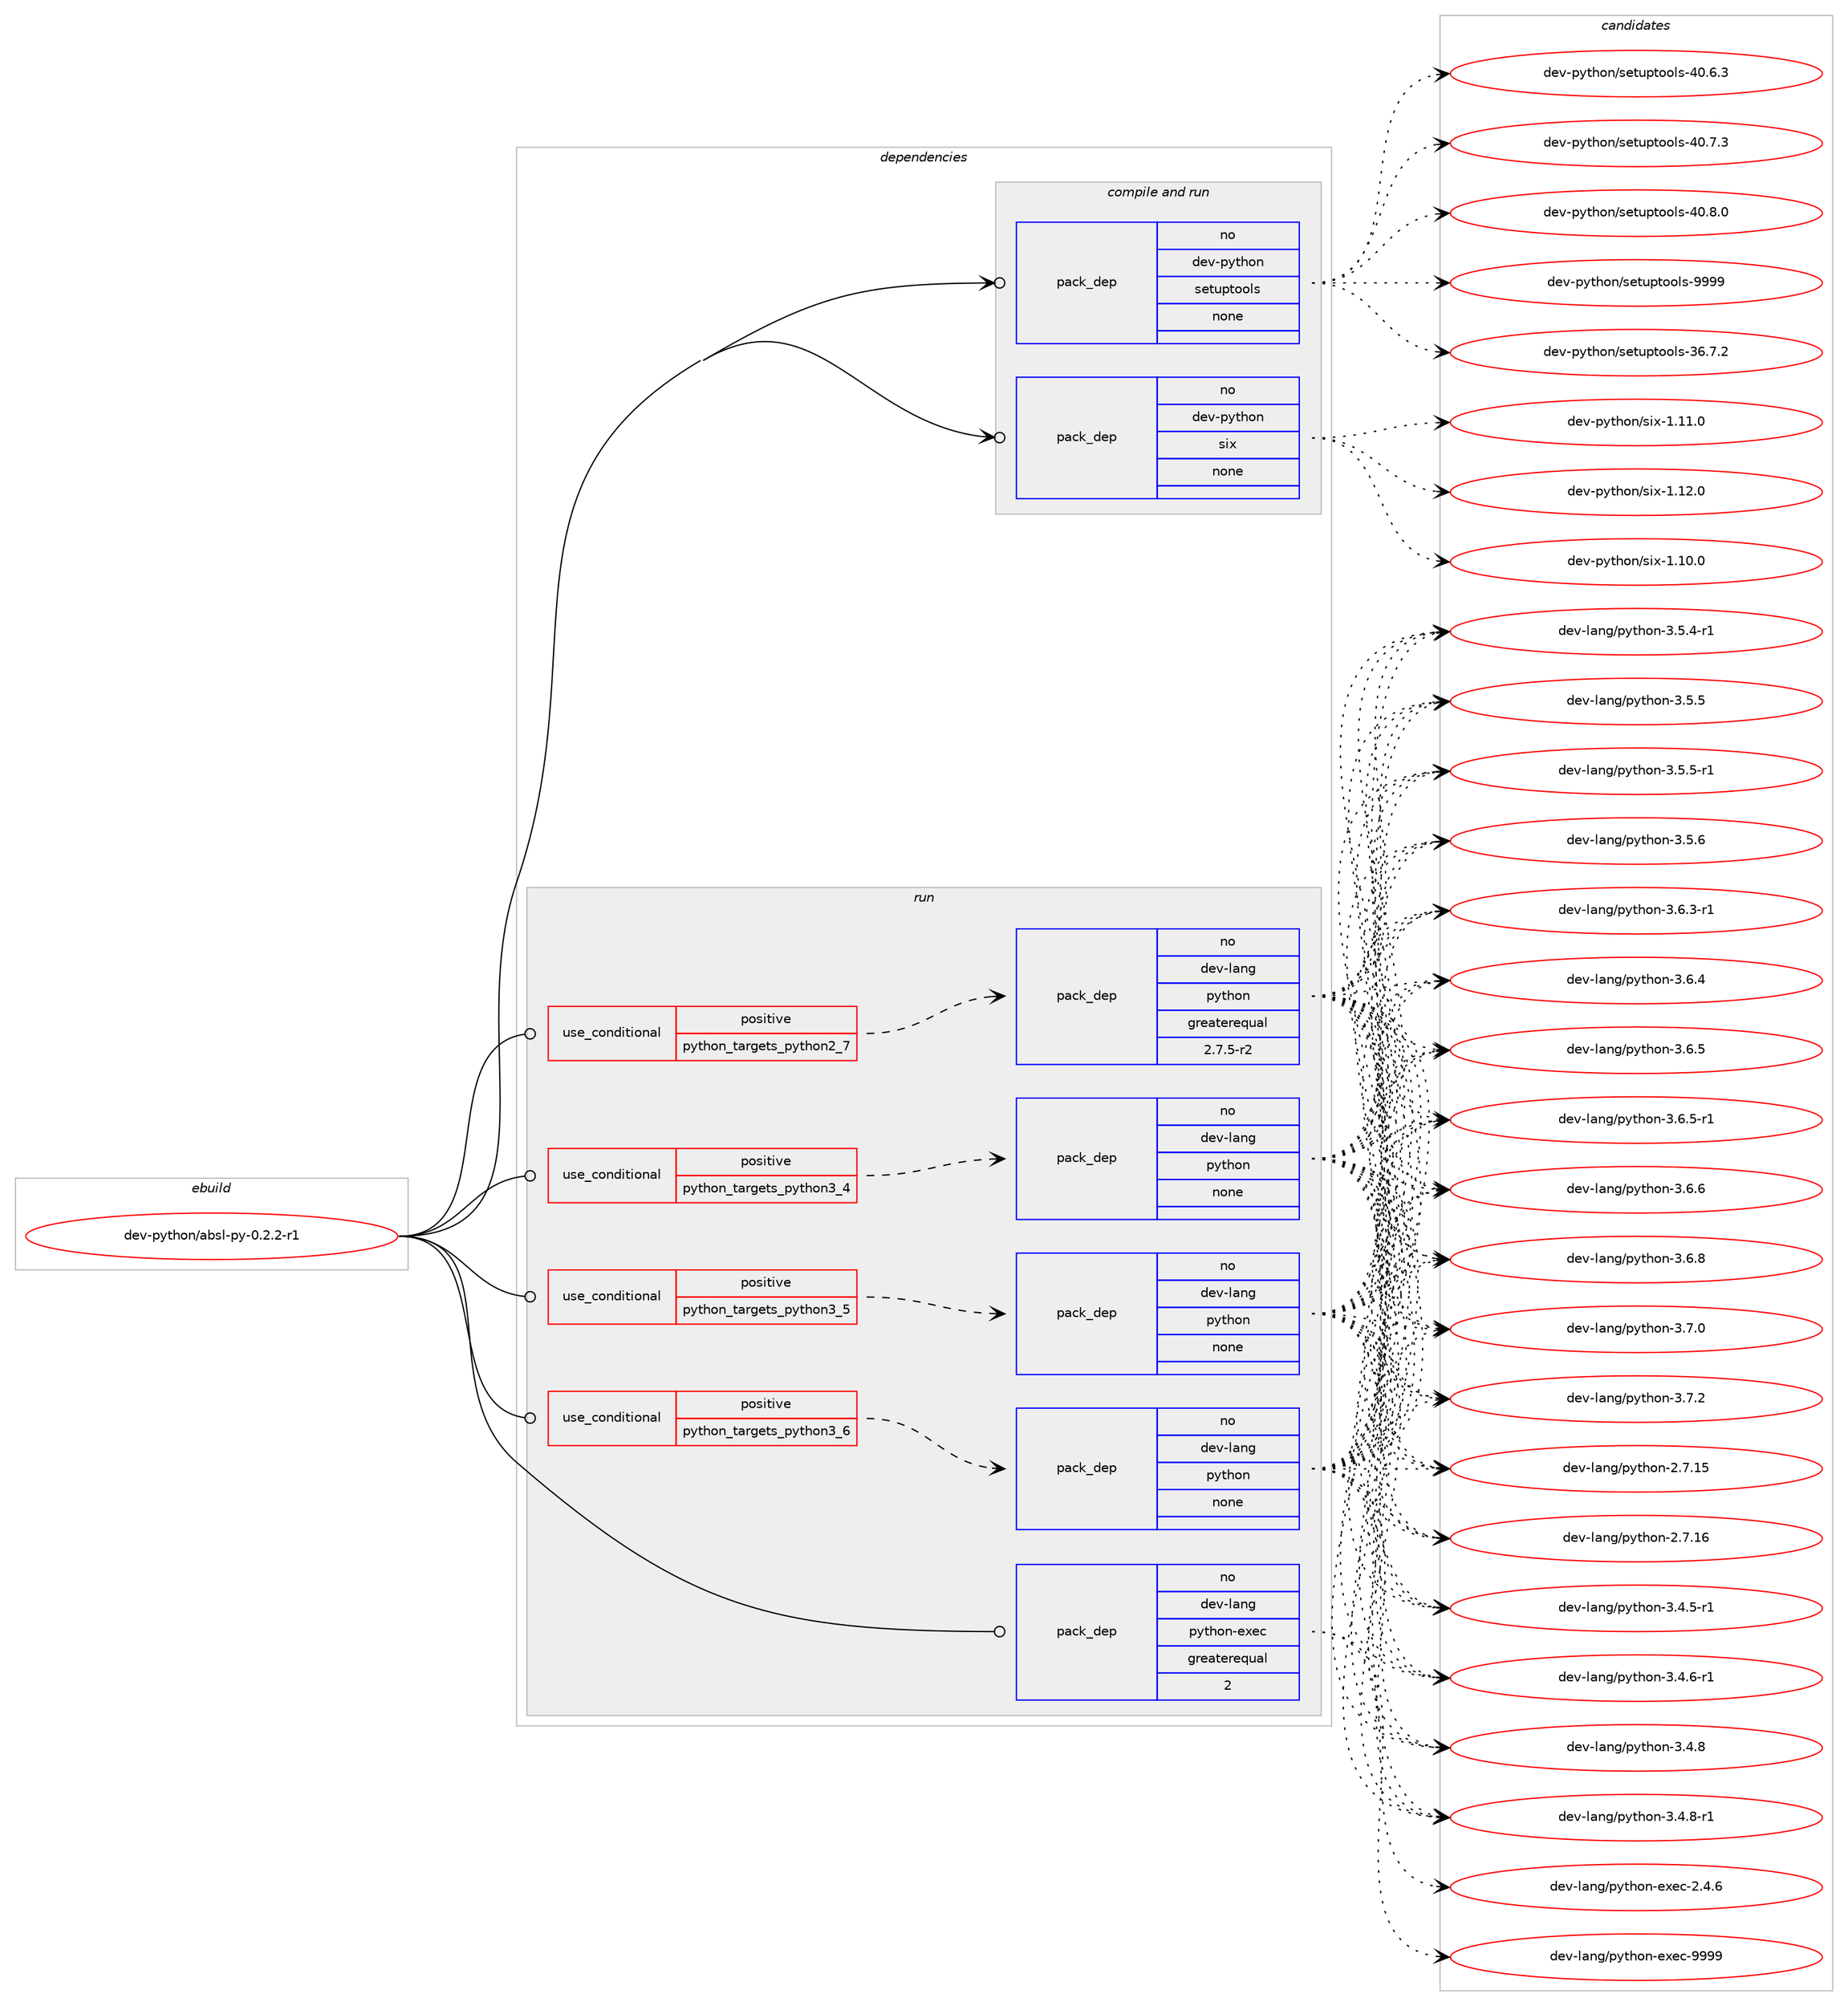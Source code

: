 digraph prolog {

# *************
# Graph options
# *************

newrank=true;
concentrate=true;
compound=true;
graph [rankdir=LR,fontname=Helvetica,fontsize=10,ranksep=1.5];#, ranksep=2.5, nodesep=0.2];
edge  [arrowhead=vee];
node  [fontname=Helvetica,fontsize=10];

# **********
# The ebuild
# **********

subgraph cluster_leftcol {
color=gray;
rank=same;
label=<<i>ebuild</i>>;
id [label="dev-python/absl-py-0.2.2-r1", color=red, width=4, href="../dev-python/absl-py-0.2.2-r1.svg"];
}

# ****************
# The dependencies
# ****************

subgraph cluster_midcol {
color=gray;
label=<<i>dependencies</i>>;
subgraph cluster_compile {
fillcolor="#eeeeee";
style=filled;
label=<<i>compile</i>>;
}
subgraph cluster_compileandrun {
fillcolor="#eeeeee";
style=filled;
label=<<i>compile and run</i>>;
subgraph pack1003807 {
dependency1397611 [label=<<TABLE BORDER="0" CELLBORDER="1" CELLSPACING="0" CELLPADDING="4" WIDTH="220"><TR><TD ROWSPAN="6" CELLPADDING="30">pack_dep</TD></TR><TR><TD WIDTH="110">no</TD></TR><TR><TD>dev-python</TD></TR><TR><TD>setuptools</TD></TR><TR><TD>none</TD></TR><TR><TD></TD></TR></TABLE>>, shape=none, color=blue];
}
id:e -> dependency1397611:w [weight=20,style="solid",arrowhead="odotvee"];
subgraph pack1003808 {
dependency1397612 [label=<<TABLE BORDER="0" CELLBORDER="1" CELLSPACING="0" CELLPADDING="4" WIDTH="220"><TR><TD ROWSPAN="6" CELLPADDING="30">pack_dep</TD></TR><TR><TD WIDTH="110">no</TD></TR><TR><TD>dev-python</TD></TR><TR><TD>six</TD></TR><TR><TD>none</TD></TR><TR><TD></TD></TR></TABLE>>, shape=none, color=blue];
}
id:e -> dependency1397612:w [weight=20,style="solid",arrowhead="odotvee"];
}
subgraph cluster_run {
fillcolor="#eeeeee";
style=filled;
label=<<i>run</i>>;
subgraph cond370579 {
dependency1397613 [label=<<TABLE BORDER="0" CELLBORDER="1" CELLSPACING="0" CELLPADDING="4"><TR><TD ROWSPAN="3" CELLPADDING="10">use_conditional</TD></TR><TR><TD>positive</TD></TR><TR><TD>python_targets_python2_7</TD></TR></TABLE>>, shape=none, color=red];
subgraph pack1003809 {
dependency1397614 [label=<<TABLE BORDER="0" CELLBORDER="1" CELLSPACING="0" CELLPADDING="4" WIDTH="220"><TR><TD ROWSPAN="6" CELLPADDING="30">pack_dep</TD></TR><TR><TD WIDTH="110">no</TD></TR><TR><TD>dev-lang</TD></TR><TR><TD>python</TD></TR><TR><TD>greaterequal</TD></TR><TR><TD>2.7.5-r2</TD></TR></TABLE>>, shape=none, color=blue];
}
dependency1397613:e -> dependency1397614:w [weight=20,style="dashed",arrowhead="vee"];
}
id:e -> dependency1397613:w [weight=20,style="solid",arrowhead="odot"];
subgraph cond370580 {
dependency1397615 [label=<<TABLE BORDER="0" CELLBORDER="1" CELLSPACING="0" CELLPADDING="4"><TR><TD ROWSPAN="3" CELLPADDING="10">use_conditional</TD></TR><TR><TD>positive</TD></TR><TR><TD>python_targets_python3_4</TD></TR></TABLE>>, shape=none, color=red];
subgraph pack1003810 {
dependency1397616 [label=<<TABLE BORDER="0" CELLBORDER="1" CELLSPACING="0" CELLPADDING="4" WIDTH="220"><TR><TD ROWSPAN="6" CELLPADDING="30">pack_dep</TD></TR><TR><TD WIDTH="110">no</TD></TR><TR><TD>dev-lang</TD></TR><TR><TD>python</TD></TR><TR><TD>none</TD></TR><TR><TD></TD></TR></TABLE>>, shape=none, color=blue];
}
dependency1397615:e -> dependency1397616:w [weight=20,style="dashed",arrowhead="vee"];
}
id:e -> dependency1397615:w [weight=20,style="solid",arrowhead="odot"];
subgraph cond370581 {
dependency1397617 [label=<<TABLE BORDER="0" CELLBORDER="1" CELLSPACING="0" CELLPADDING="4"><TR><TD ROWSPAN="3" CELLPADDING="10">use_conditional</TD></TR><TR><TD>positive</TD></TR><TR><TD>python_targets_python3_5</TD></TR></TABLE>>, shape=none, color=red];
subgraph pack1003811 {
dependency1397618 [label=<<TABLE BORDER="0" CELLBORDER="1" CELLSPACING="0" CELLPADDING="4" WIDTH="220"><TR><TD ROWSPAN="6" CELLPADDING="30">pack_dep</TD></TR><TR><TD WIDTH="110">no</TD></TR><TR><TD>dev-lang</TD></TR><TR><TD>python</TD></TR><TR><TD>none</TD></TR><TR><TD></TD></TR></TABLE>>, shape=none, color=blue];
}
dependency1397617:e -> dependency1397618:w [weight=20,style="dashed",arrowhead="vee"];
}
id:e -> dependency1397617:w [weight=20,style="solid",arrowhead="odot"];
subgraph cond370582 {
dependency1397619 [label=<<TABLE BORDER="0" CELLBORDER="1" CELLSPACING="0" CELLPADDING="4"><TR><TD ROWSPAN="3" CELLPADDING="10">use_conditional</TD></TR><TR><TD>positive</TD></TR><TR><TD>python_targets_python3_6</TD></TR></TABLE>>, shape=none, color=red];
subgraph pack1003812 {
dependency1397620 [label=<<TABLE BORDER="0" CELLBORDER="1" CELLSPACING="0" CELLPADDING="4" WIDTH="220"><TR><TD ROWSPAN="6" CELLPADDING="30">pack_dep</TD></TR><TR><TD WIDTH="110">no</TD></TR><TR><TD>dev-lang</TD></TR><TR><TD>python</TD></TR><TR><TD>none</TD></TR><TR><TD></TD></TR></TABLE>>, shape=none, color=blue];
}
dependency1397619:e -> dependency1397620:w [weight=20,style="dashed",arrowhead="vee"];
}
id:e -> dependency1397619:w [weight=20,style="solid",arrowhead="odot"];
subgraph pack1003813 {
dependency1397621 [label=<<TABLE BORDER="0" CELLBORDER="1" CELLSPACING="0" CELLPADDING="4" WIDTH="220"><TR><TD ROWSPAN="6" CELLPADDING="30">pack_dep</TD></TR><TR><TD WIDTH="110">no</TD></TR><TR><TD>dev-lang</TD></TR><TR><TD>python-exec</TD></TR><TR><TD>greaterequal</TD></TR><TR><TD>2</TD></TR></TABLE>>, shape=none, color=blue];
}
id:e -> dependency1397621:w [weight=20,style="solid",arrowhead="odot"];
}
}

# **************
# The candidates
# **************

subgraph cluster_choices {
rank=same;
color=gray;
label=<<i>candidates</i>>;

subgraph choice1003807 {
color=black;
nodesep=1;
choice100101118451121211161041111104711510111611711211611111110811545515446554650 [label="dev-python/setuptools-36.7.2", color=red, width=4,href="../dev-python/setuptools-36.7.2.svg"];
choice100101118451121211161041111104711510111611711211611111110811545524846544651 [label="dev-python/setuptools-40.6.3", color=red, width=4,href="../dev-python/setuptools-40.6.3.svg"];
choice100101118451121211161041111104711510111611711211611111110811545524846554651 [label="dev-python/setuptools-40.7.3", color=red, width=4,href="../dev-python/setuptools-40.7.3.svg"];
choice100101118451121211161041111104711510111611711211611111110811545524846564648 [label="dev-python/setuptools-40.8.0", color=red, width=4,href="../dev-python/setuptools-40.8.0.svg"];
choice10010111845112121116104111110471151011161171121161111111081154557575757 [label="dev-python/setuptools-9999", color=red, width=4,href="../dev-python/setuptools-9999.svg"];
dependency1397611:e -> choice100101118451121211161041111104711510111611711211611111110811545515446554650:w [style=dotted,weight="100"];
dependency1397611:e -> choice100101118451121211161041111104711510111611711211611111110811545524846544651:w [style=dotted,weight="100"];
dependency1397611:e -> choice100101118451121211161041111104711510111611711211611111110811545524846554651:w [style=dotted,weight="100"];
dependency1397611:e -> choice100101118451121211161041111104711510111611711211611111110811545524846564648:w [style=dotted,weight="100"];
dependency1397611:e -> choice10010111845112121116104111110471151011161171121161111111081154557575757:w [style=dotted,weight="100"];
}
subgraph choice1003808 {
color=black;
nodesep=1;
choice100101118451121211161041111104711510512045494649484648 [label="dev-python/six-1.10.0", color=red, width=4,href="../dev-python/six-1.10.0.svg"];
choice100101118451121211161041111104711510512045494649494648 [label="dev-python/six-1.11.0", color=red, width=4,href="../dev-python/six-1.11.0.svg"];
choice100101118451121211161041111104711510512045494649504648 [label="dev-python/six-1.12.0", color=red, width=4,href="../dev-python/six-1.12.0.svg"];
dependency1397612:e -> choice100101118451121211161041111104711510512045494649484648:w [style=dotted,weight="100"];
dependency1397612:e -> choice100101118451121211161041111104711510512045494649494648:w [style=dotted,weight="100"];
dependency1397612:e -> choice100101118451121211161041111104711510512045494649504648:w [style=dotted,weight="100"];
}
subgraph choice1003809 {
color=black;
nodesep=1;
choice10010111845108971101034711212111610411111045504655464953 [label="dev-lang/python-2.7.15", color=red, width=4,href="../dev-lang/python-2.7.15.svg"];
choice10010111845108971101034711212111610411111045504655464954 [label="dev-lang/python-2.7.16", color=red, width=4,href="../dev-lang/python-2.7.16.svg"];
choice1001011184510897110103471121211161041111104551465246534511449 [label="dev-lang/python-3.4.5-r1", color=red, width=4,href="../dev-lang/python-3.4.5-r1.svg"];
choice1001011184510897110103471121211161041111104551465246544511449 [label="dev-lang/python-3.4.6-r1", color=red, width=4,href="../dev-lang/python-3.4.6-r1.svg"];
choice100101118451089711010347112121116104111110455146524656 [label="dev-lang/python-3.4.8", color=red, width=4,href="../dev-lang/python-3.4.8.svg"];
choice1001011184510897110103471121211161041111104551465246564511449 [label="dev-lang/python-3.4.8-r1", color=red, width=4,href="../dev-lang/python-3.4.8-r1.svg"];
choice1001011184510897110103471121211161041111104551465346524511449 [label="dev-lang/python-3.5.4-r1", color=red, width=4,href="../dev-lang/python-3.5.4-r1.svg"];
choice100101118451089711010347112121116104111110455146534653 [label="dev-lang/python-3.5.5", color=red, width=4,href="../dev-lang/python-3.5.5.svg"];
choice1001011184510897110103471121211161041111104551465346534511449 [label="dev-lang/python-3.5.5-r1", color=red, width=4,href="../dev-lang/python-3.5.5-r1.svg"];
choice100101118451089711010347112121116104111110455146534654 [label="dev-lang/python-3.5.6", color=red, width=4,href="../dev-lang/python-3.5.6.svg"];
choice1001011184510897110103471121211161041111104551465446514511449 [label="dev-lang/python-3.6.3-r1", color=red, width=4,href="../dev-lang/python-3.6.3-r1.svg"];
choice100101118451089711010347112121116104111110455146544652 [label="dev-lang/python-3.6.4", color=red, width=4,href="../dev-lang/python-3.6.4.svg"];
choice100101118451089711010347112121116104111110455146544653 [label="dev-lang/python-3.6.5", color=red, width=4,href="../dev-lang/python-3.6.5.svg"];
choice1001011184510897110103471121211161041111104551465446534511449 [label="dev-lang/python-3.6.5-r1", color=red, width=4,href="../dev-lang/python-3.6.5-r1.svg"];
choice100101118451089711010347112121116104111110455146544654 [label="dev-lang/python-3.6.6", color=red, width=4,href="../dev-lang/python-3.6.6.svg"];
choice100101118451089711010347112121116104111110455146544656 [label="dev-lang/python-3.6.8", color=red, width=4,href="../dev-lang/python-3.6.8.svg"];
choice100101118451089711010347112121116104111110455146554648 [label="dev-lang/python-3.7.0", color=red, width=4,href="../dev-lang/python-3.7.0.svg"];
choice100101118451089711010347112121116104111110455146554650 [label="dev-lang/python-3.7.2", color=red, width=4,href="../dev-lang/python-3.7.2.svg"];
dependency1397614:e -> choice10010111845108971101034711212111610411111045504655464953:w [style=dotted,weight="100"];
dependency1397614:e -> choice10010111845108971101034711212111610411111045504655464954:w [style=dotted,weight="100"];
dependency1397614:e -> choice1001011184510897110103471121211161041111104551465246534511449:w [style=dotted,weight="100"];
dependency1397614:e -> choice1001011184510897110103471121211161041111104551465246544511449:w [style=dotted,weight="100"];
dependency1397614:e -> choice100101118451089711010347112121116104111110455146524656:w [style=dotted,weight="100"];
dependency1397614:e -> choice1001011184510897110103471121211161041111104551465246564511449:w [style=dotted,weight="100"];
dependency1397614:e -> choice1001011184510897110103471121211161041111104551465346524511449:w [style=dotted,weight="100"];
dependency1397614:e -> choice100101118451089711010347112121116104111110455146534653:w [style=dotted,weight="100"];
dependency1397614:e -> choice1001011184510897110103471121211161041111104551465346534511449:w [style=dotted,weight="100"];
dependency1397614:e -> choice100101118451089711010347112121116104111110455146534654:w [style=dotted,weight="100"];
dependency1397614:e -> choice1001011184510897110103471121211161041111104551465446514511449:w [style=dotted,weight="100"];
dependency1397614:e -> choice100101118451089711010347112121116104111110455146544652:w [style=dotted,weight="100"];
dependency1397614:e -> choice100101118451089711010347112121116104111110455146544653:w [style=dotted,weight="100"];
dependency1397614:e -> choice1001011184510897110103471121211161041111104551465446534511449:w [style=dotted,weight="100"];
dependency1397614:e -> choice100101118451089711010347112121116104111110455146544654:w [style=dotted,weight="100"];
dependency1397614:e -> choice100101118451089711010347112121116104111110455146544656:w [style=dotted,weight="100"];
dependency1397614:e -> choice100101118451089711010347112121116104111110455146554648:w [style=dotted,weight="100"];
dependency1397614:e -> choice100101118451089711010347112121116104111110455146554650:w [style=dotted,weight="100"];
}
subgraph choice1003810 {
color=black;
nodesep=1;
choice10010111845108971101034711212111610411111045504655464953 [label="dev-lang/python-2.7.15", color=red, width=4,href="../dev-lang/python-2.7.15.svg"];
choice10010111845108971101034711212111610411111045504655464954 [label="dev-lang/python-2.7.16", color=red, width=4,href="../dev-lang/python-2.7.16.svg"];
choice1001011184510897110103471121211161041111104551465246534511449 [label="dev-lang/python-3.4.5-r1", color=red, width=4,href="../dev-lang/python-3.4.5-r1.svg"];
choice1001011184510897110103471121211161041111104551465246544511449 [label="dev-lang/python-3.4.6-r1", color=red, width=4,href="../dev-lang/python-3.4.6-r1.svg"];
choice100101118451089711010347112121116104111110455146524656 [label="dev-lang/python-3.4.8", color=red, width=4,href="../dev-lang/python-3.4.8.svg"];
choice1001011184510897110103471121211161041111104551465246564511449 [label="dev-lang/python-3.4.8-r1", color=red, width=4,href="../dev-lang/python-3.4.8-r1.svg"];
choice1001011184510897110103471121211161041111104551465346524511449 [label="dev-lang/python-3.5.4-r1", color=red, width=4,href="../dev-lang/python-3.5.4-r1.svg"];
choice100101118451089711010347112121116104111110455146534653 [label="dev-lang/python-3.5.5", color=red, width=4,href="../dev-lang/python-3.5.5.svg"];
choice1001011184510897110103471121211161041111104551465346534511449 [label="dev-lang/python-3.5.5-r1", color=red, width=4,href="../dev-lang/python-3.5.5-r1.svg"];
choice100101118451089711010347112121116104111110455146534654 [label="dev-lang/python-3.5.6", color=red, width=4,href="../dev-lang/python-3.5.6.svg"];
choice1001011184510897110103471121211161041111104551465446514511449 [label="dev-lang/python-3.6.3-r1", color=red, width=4,href="../dev-lang/python-3.6.3-r1.svg"];
choice100101118451089711010347112121116104111110455146544652 [label="dev-lang/python-3.6.4", color=red, width=4,href="../dev-lang/python-3.6.4.svg"];
choice100101118451089711010347112121116104111110455146544653 [label="dev-lang/python-3.6.5", color=red, width=4,href="../dev-lang/python-3.6.5.svg"];
choice1001011184510897110103471121211161041111104551465446534511449 [label="dev-lang/python-3.6.5-r1", color=red, width=4,href="../dev-lang/python-3.6.5-r1.svg"];
choice100101118451089711010347112121116104111110455146544654 [label="dev-lang/python-3.6.6", color=red, width=4,href="../dev-lang/python-3.6.6.svg"];
choice100101118451089711010347112121116104111110455146544656 [label="dev-lang/python-3.6.8", color=red, width=4,href="../dev-lang/python-3.6.8.svg"];
choice100101118451089711010347112121116104111110455146554648 [label="dev-lang/python-3.7.0", color=red, width=4,href="../dev-lang/python-3.7.0.svg"];
choice100101118451089711010347112121116104111110455146554650 [label="dev-lang/python-3.7.2", color=red, width=4,href="../dev-lang/python-3.7.2.svg"];
dependency1397616:e -> choice10010111845108971101034711212111610411111045504655464953:w [style=dotted,weight="100"];
dependency1397616:e -> choice10010111845108971101034711212111610411111045504655464954:w [style=dotted,weight="100"];
dependency1397616:e -> choice1001011184510897110103471121211161041111104551465246534511449:w [style=dotted,weight="100"];
dependency1397616:e -> choice1001011184510897110103471121211161041111104551465246544511449:w [style=dotted,weight="100"];
dependency1397616:e -> choice100101118451089711010347112121116104111110455146524656:w [style=dotted,weight="100"];
dependency1397616:e -> choice1001011184510897110103471121211161041111104551465246564511449:w [style=dotted,weight="100"];
dependency1397616:e -> choice1001011184510897110103471121211161041111104551465346524511449:w [style=dotted,weight="100"];
dependency1397616:e -> choice100101118451089711010347112121116104111110455146534653:w [style=dotted,weight="100"];
dependency1397616:e -> choice1001011184510897110103471121211161041111104551465346534511449:w [style=dotted,weight="100"];
dependency1397616:e -> choice100101118451089711010347112121116104111110455146534654:w [style=dotted,weight="100"];
dependency1397616:e -> choice1001011184510897110103471121211161041111104551465446514511449:w [style=dotted,weight="100"];
dependency1397616:e -> choice100101118451089711010347112121116104111110455146544652:w [style=dotted,weight="100"];
dependency1397616:e -> choice100101118451089711010347112121116104111110455146544653:w [style=dotted,weight="100"];
dependency1397616:e -> choice1001011184510897110103471121211161041111104551465446534511449:w [style=dotted,weight="100"];
dependency1397616:e -> choice100101118451089711010347112121116104111110455146544654:w [style=dotted,weight="100"];
dependency1397616:e -> choice100101118451089711010347112121116104111110455146544656:w [style=dotted,weight="100"];
dependency1397616:e -> choice100101118451089711010347112121116104111110455146554648:w [style=dotted,weight="100"];
dependency1397616:e -> choice100101118451089711010347112121116104111110455146554650:w [style=dotted,weight="100"];
}
subgraph choice1003811 {
color=black;
nodesep=1;
choice10010111845108971101034711212111610411111045504655464953 [label="dev-lang/python-2.7.15", color=red, width=4,href="../dev-lang/python-2.7.15.svg"];
choice10010111845108971101034711212111610411111045504655464954 [label="dev-lang/python-2.7.16", color=red, width=4,href="../dev-lang/python-2.7.16.svg"];
choice1001011184510897110103471121211161041111104551465246534511449 [label="dev-lang/python-3.4.5-r1", color=red, width=4,href="../dev-lang/python-3.4.5-r1.svg"];
choice1001011184510897110103471121211161041111104551465246544511449 [label="dev-lang/python-3.4.6-r1", color=red, width=4,href="../dev-lang/python-3.4.6-r1.svg"];
choice100101118451089711010347112121116104111110455146524656 [label="dev-lang/python-3.4.8", color=red, width=4,href="../dev-lang/python-3.4.8.svg"];
choice1001011184510897110103471121211161041111104551465246564511449 [label="dev-lang/python-3.4.8-r1", color=red, width=4,href="../dev-lang/python-3.4.8-r1.svg"];
choice1001011184510897110103471121211161041111104551465346524511449 [label="dev-lang/python-3.5.4-r1", color=red, width=4,href="../dev-lang/python-3.5.4-r1.svg"];
choice100101118451089711010347112121116104111110455146534653 [label="dev-lang/python-3.5.5", color=red, width=4,href="../dev-lang/python-3.5.5.svg"];
choice1001011184510897110103471121211161041111104551465346534511449 [label="dev-lang/python-3.5.5-r1", color=red, width=4,href="../dev-lang/python-3.5.5-r1.svg"];
choice100101118451089711010347112121116104111110455146534654 [label="dev-lang/python-3.5.6", color=red, width=4,href="../dev-lang/python-3.5.6.svg"];
choice1001011184510897110103471121211161041111104551465446514511449 [label="dev-lang/python-3.6.3-r1", color=red, width=4,href="../dev-lang/python-3.6.3-r1.svg"];
choice100101118451089711010347112121116104111110455146544652 [label="dev-lang/python-3.6.4", color=red, width=4,href="../dev-lang/python-3.6.4.svg"];
choice100101118451089711010347112121116104111110455146544653 [label="dev-lang/python-3.6.5", color=red, width=4,href="../dev-lang/python-3.6.5.svg"];
choice1001011184510897110103471121211161041111104551465446534511449 [label="dev-lang/python-3.6.5-r1", color=red, width=4,href="../dev-lang/python-3.6.5-r1.svg"];
choice100101118451089711010347112121116104111110455146544654 [label="dev-lang/python-3.6.6", color=red, width=4,href="../dev-lang/python-3.6.6.svg"];
choice100101118451089711010347112121116104111110455146544656 [label="dev-lang/python-3.6.8", color=red, width=4,href="../dev-lang/python-3.6.8.svg"];
choice100101118451089711010347112121116104111110455146554648 [label="dev-lang/python-3.7.0", color=red, width=4,href="../dev-lang/python-3.7.0.svg"];
choice100101118451089711010347112121116104111110455146554650 [label="dev-lang/python-3.7.2", color=red, width=4,href="../dev-lang/python-3.7.2.svg"];
dependency1397618:e -> choice10010111845108971101034711212111610411111045504655464953:w [style=dotted,weight="100"];
dependency1397618:e -> choice10010111845108971101034711212111610411111045504655464954:w [style=dotted,weight="100"];
dependency1397618:e -> choice1001011184510897110103471121211161041111104551465246534511449:w [style=dotted,weight="100"];
dependency1397618:e -> choice1001011184510897110103471121211161041111104551465246544511449:w [style=dotted,weight="100"];
dependency1397618:e -> choice100101118451089711010347112121116104111110455146524656:w [style=dotted,weight="100"];
dependency1397618:e -> choice1001011184510897110103471121211161041111104551465246564511449:w [style=dotted,weight="100"];
dependency1397618:e -> choice1001011184510897110103471121211161041111104551465346524511449:w [style=dotted,weight="100"];
dependency1397618:e -> choice100101118451089711010347112121116104111110455146534653:w [style=dotted,weight="100"];
dependency1397618:e -> choice1001011184510897110103471121211161041111104551465346534511449:w [style=dotted,weight="100"];
dependency1397618:e -> choice100101118451089711010347112121116104111110455146534654:w [style=dotted,weight="100"];
dependency1397618:e -> choice1001011184510897110103471121211161041111104551465446514511449:w [style=dotted,weight="100"];
dependency1397618:e -> choice100101118451089711010347112121116104111110455146544652:w [style=dotted,weight="100"];
dependency1397618:e -> choice100101118451089711010347112121116104111110455146544653:w [style=dotted,weight="100"];
dependency1397618:e -> choice1001011184510897110103471121211161041111104551465446534511449:w [style=dotted,weight="100"];
dependency1397618:e -> choice100101118451089711010347112121116104111110455146544654:w [style=dotted,weight="100"];
dependency1397618:e -> choice100101118451089711010347112121116104111110455146544656:w [style=dotted,weight="100"];
dependency1397618:e -> choice100101118451089711010347112121116104111110455146554648:w [style=dotted,weight="100"];
dependency1397618:e -> choice100101118451089711010347112121116104111110455146554650:w [style=dotted,weight="100"];
}
subgraph choice1003812 {
color=black;
nodesep=1;
choice10010111845108971101034711212111610411111045504655464953 [label="dev-lang/python-2.7.15", color=red, width=4,href="../dev-lang/python-2.7.15.svg"];
choice10010111845108971101034711212111610411111045504655464954 [label="dev-lang/python-2.7.16", color=red, width=4,href="../dev-lang/python-2.7.16.svg"];
choice1001011184510897110103471121211161041111104551465246534511449 [label="dev-lang/python-3.4.5-r1", color=red, width=4,href="../dev-lang/python-3.4.5-r1.svg"];
choice1001011184510897110103471121211161041111104551465246544511449 [label="dev-lang/python-3.4.6-r1", color=red, width=4,href="../dev-lang/python-3.4.6-r1.svg"];
choice100101118451089711010347112121116104111110455146524656 [label="dev-lang/python-3.4.8", color=red, width=4,href="../dev-lang/python-3.4.8.svg"];
choice1001011184510897110103471121211161041111104551465246564511449 [label="dev-lang/python-3.4.8-r1", color=red, width=4,href="../dev-lang/python-3.4.8-r1.svg"];
choice1001011184510897110103471121211161041111104551465346524511449 [label="dev-lang/python-3.5.4-r1", color=red, width=4,href="../dev-lang/python-3.5.4-r1.svg"];
choice100101118451089711010347112121116104111110455146534653 [label="dev-lang/python-3.5.5", color=red, width=4,href="../dev-lang/python-3.5.5.svg"];
choice1001011184510897110103471121211161041111104551465346534511449 [label="dev-lang/python-3.5.5-r1", color=red, width=4,href="../dev-lang/python-3.5.5-r1.svg"];
choice100101118451089711010347112121116104111110455146534654 [label="dev-lang/python-3.5.6", color=red, width=4,href="../dev-lang/python-3.5.6.svg"];
choice1001011184510897110103471121211161041111104551465446514511449 [label="dev-lang/python-3.6.3-r1", color=red, width=4,href="../dev-lang/python-3.6.3-r1.svg"];
choice100101118451089711010347112121116104111110455146544652 [label="dev-lang/python-3.6.4", color=red, width=4,href="../dev-lang/python-3.6.4.svg"];
choice100101118451089711010347112121116104111110455146544653 [label="dev-lang/python-3.6.5", color=red, width=4,href="../dev-lang/python-3.6.5.svg"];
choice1001011184510897110103471121211161041111104551465446534511449 [label="dev-lang/python-3.6.5-r1", color=red, width=4,href="../dev-lang/python-3.6.5-r1.svg"];
choice100101118451089711010347112121116104111110455146544654 [label="dev-lang/python-3.6.6", color=red, width=4,href="../dev-lang/python-3.6.6.svg"];
choice100101118451089711010347112121116104111110455146544656 [label="dev-lang/python-3.6.8", color=red, width=4,href="../dev-lang/python-3.6.8.svg"];
choice100101118451089711010347112121116104111110455146554648 [label="dev-lang/python-3.7.0", color=red, width=4,href="../dev-lang/python-3.7.0.svg"];
choice100101118451089711010347112121116104111110455146554650 [label="dev-lang/python-3.7.2", color=red, width=4,href="../dev-lang/python-3.7.2.svg"];
dependency1397620:e -> choice10010111845108971101034711212111610411111045504655464953:w [style=dotted,weight="100"];
dependency1397620:e -> choice10010111845108971101034711212111610411111045504655464954:w [style=dotted,weight="100"];
dependency1397620:e -> choice1001011184510897110103471121211161041111104551465246534511449:w [style=dotted,weight="100"];
dependency1397620:e -> choice1001011184510897110103471121211161041111104551465246544511449:w [style=dotted,weight="100"];
dependency1397620:e -> choice100101118451089711010347112121116104111110455146524656:w [style=dotted,weight="100"];
dependency1397620:e -> choice1001011184510897110103471121211161041111104551465246564511449:w [style=dotted,weight="100"];
dependency1397620:e -> choice1001011184510897110103471121211161041111104551465346524511449:w [style=dotted,weight="100"];
dependency1397620:e -> choice100101118451089711010347112121116104111110455146534653:w [style=dotted,weight="100"];
dependency1397620:e -> choice1001011184510897110103471121211161041111104551465346534511449:w [style=dotted,weight="100"];
dependency1397620:e -> choice100101118451089711010347112121116104111110455146534654:w [style=dotted,weight="100"];
dependency1397620:e -> choice1001011184510897110103471121211161041111104551465446514511449:w [style=dotted,weight="100"];
dependency1397620:e -> choice100101118451089711010347112121116104111110455146544652:w [style=dotted,weight="100"];
dependency1397620:e -> choice100101118451089711010347112121116104111110455146544653:w [style=dotted,weight="100"];
dependency1397620:e -> choice1001011184510897110103471121211161041111104551465446534511449:w [style=dotted,weight="100"];
dependency1397620:e -> choice100101118451089711010347112121116104111110455146544654:w [style=dotted,weight="100"];
dependency1397620:e -> choice100101118451089711010347112121116104111110455146544656:w [style=dotted,weight="100"];
dependency1397620:e -> choice100101118451089711010347112121116104111110455146554648:w [style=dotted,weight="100"];
dependency1397620:e -> choice100101118451089711010347112121116104111110455146554650:w [style=dotted,weight="100"];
}
subgraph choice1003813 {
color=black;
nodesep=1;
choice1001011184510897110103471121211161041111104510112010199455046524654 [label="dev-lang/python-exec-2.4.6", color=red, width=4,href="../dev-lang/python-exec-2.4.6.svg"];
choice10010111845108971101034711212111610411111045101120101994557575757 [label="dev-lang/python-exec-9999", color=red, width=4,href="../dev-lang/python-exec-9999.svg"];
dependency1397621:e -> choice1001011184510897110103471121211161041111104510112010199455046524654:w [style=dotted,weight="100"];
dependency1397621:e -> choice10010111845108971101034711212111610411111045101120101994557575757:w [style=dotted,weight="100"];
}
}

}
